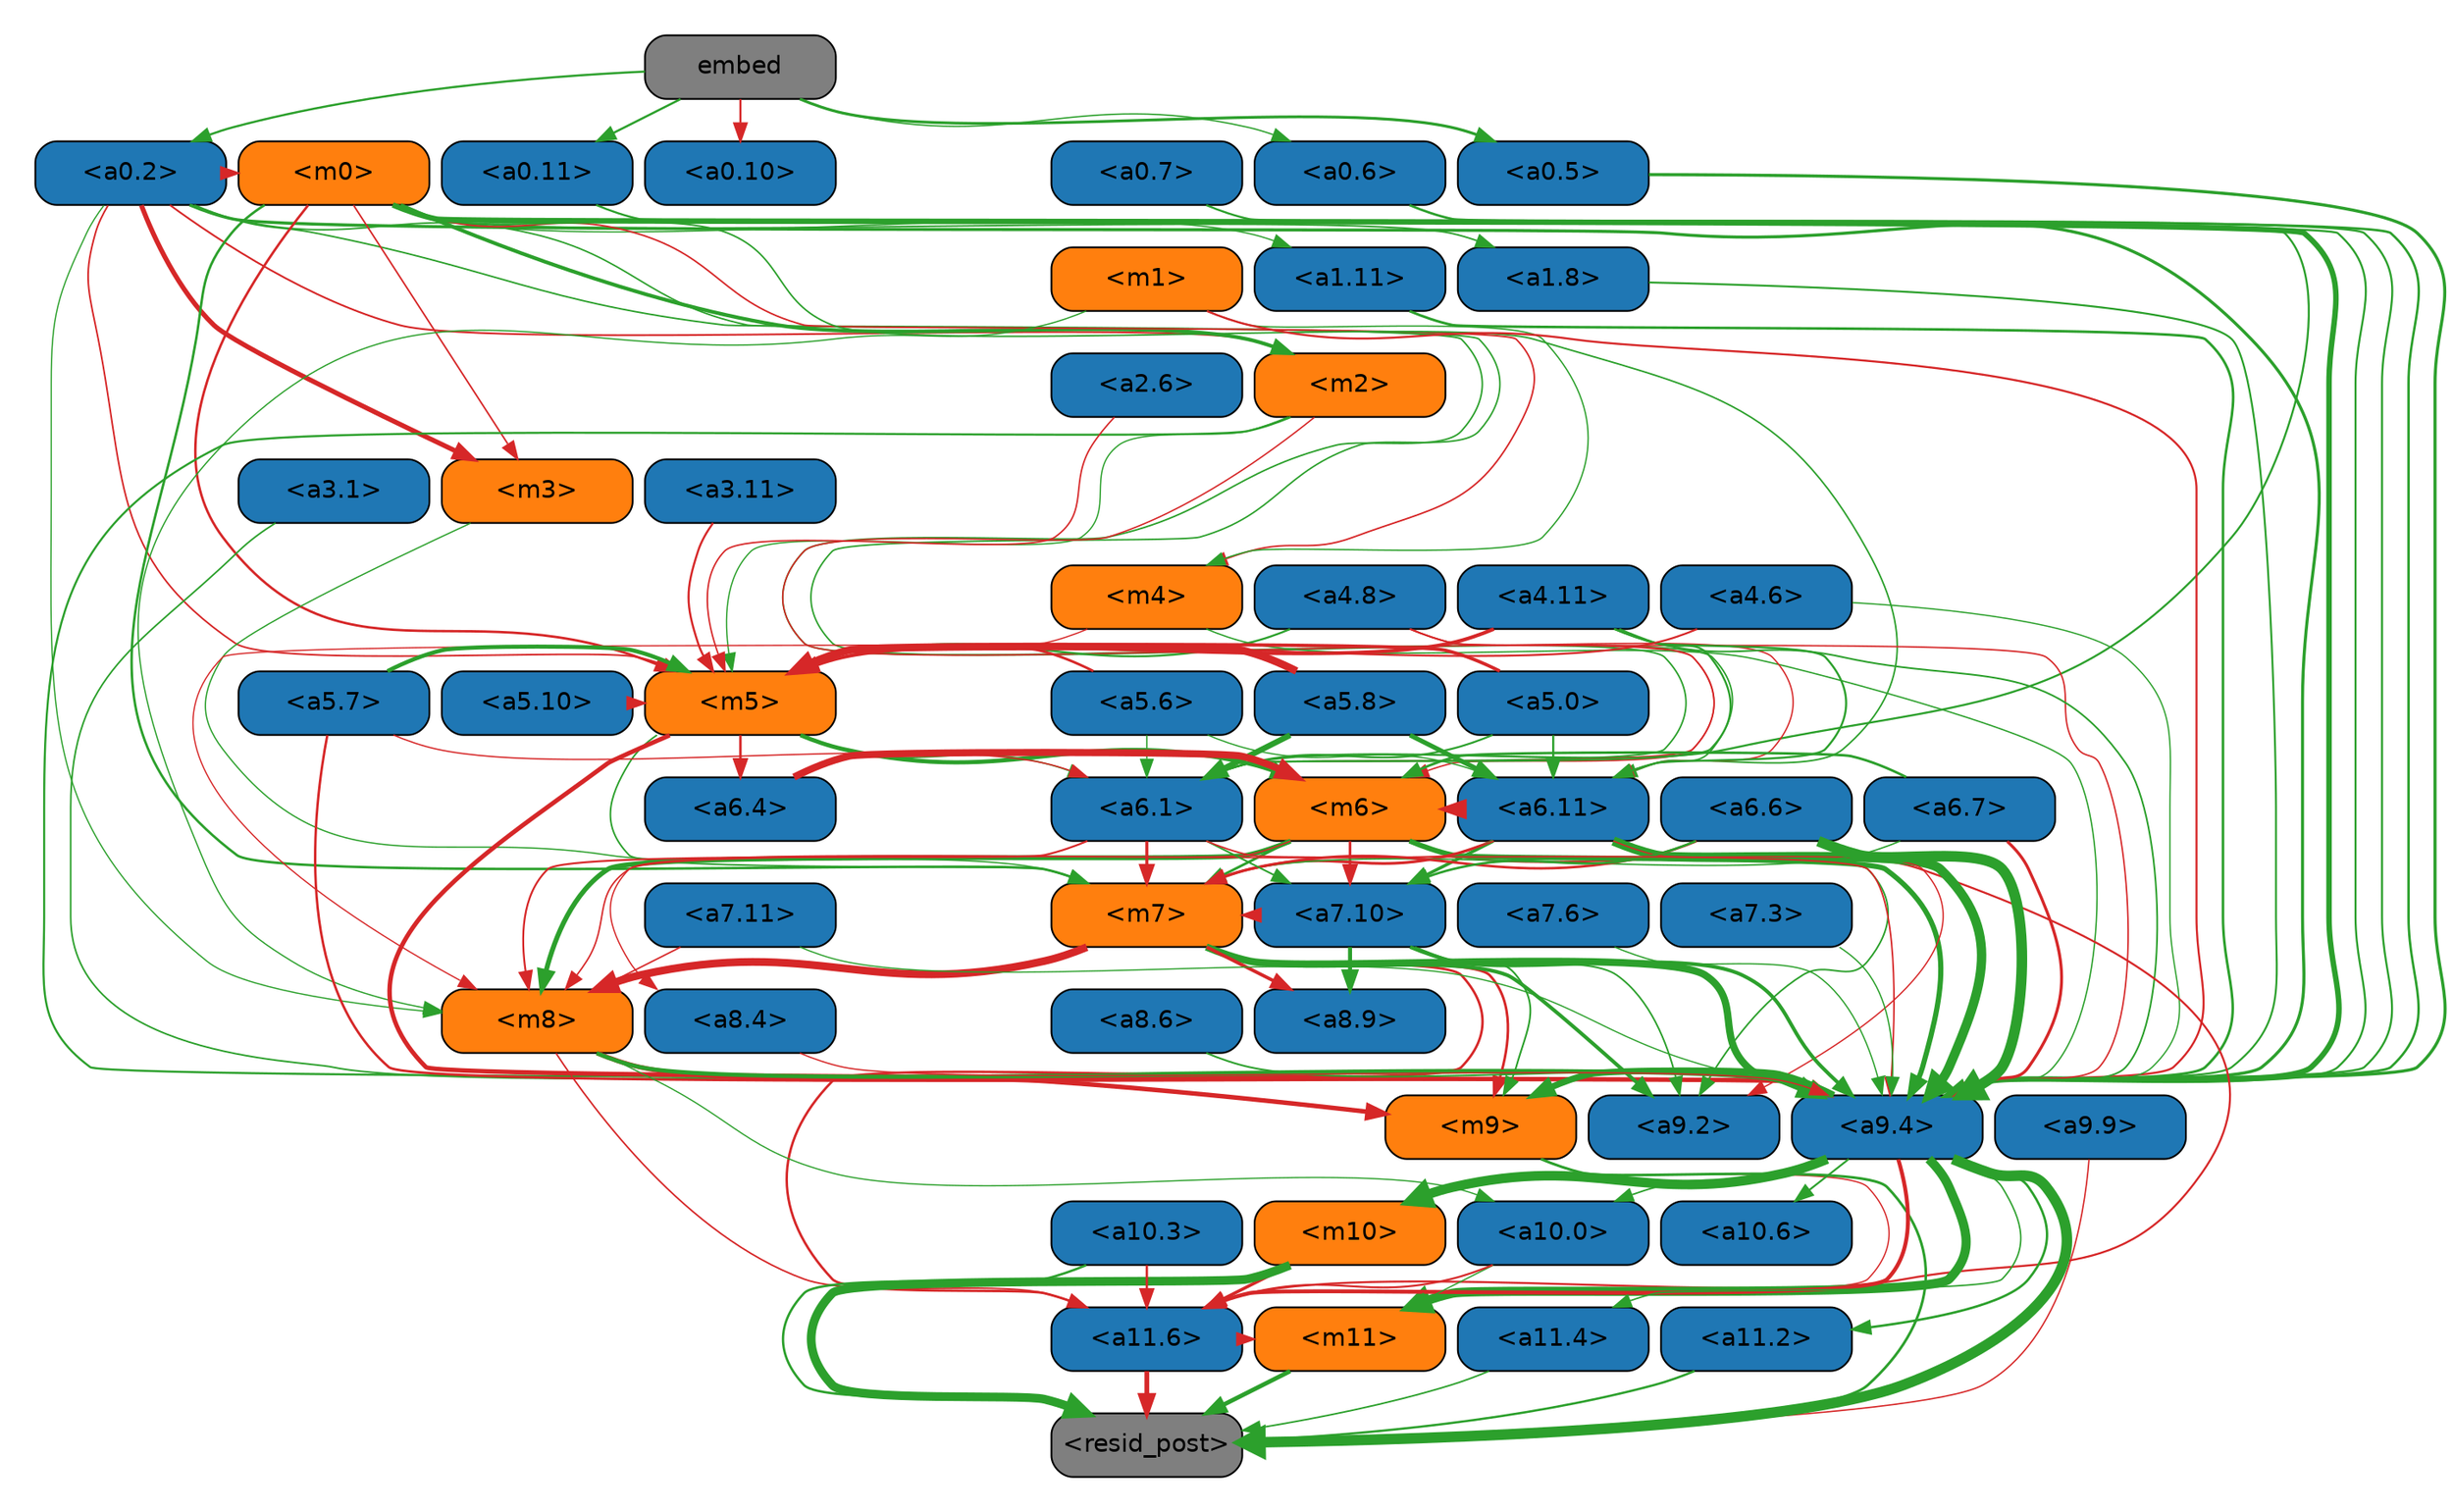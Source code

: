 strict digraph root {
	graph [compound=True,
		nodesep=0.1,
		ranksep=0.1
	];
	node [fixedsize=true,
		height=.5,
		width=1.5
	];
	subgraph cluster_11 {
		graph [color=invis,
			rank=same
		];
		"11_invis"	[style=invis];
		"<m11>"	[color=black,
			fillcolor="#ff7f0e",
			fontname=Helvetica,
			shape=box,
			style="filled, rounded"];
		"<a11.6>"	[color=black,
			fillcolor="#1f77b4",
			fontname=Helvetica,
			shape=box,
			style="filled, rounded"];
		"<a11.4>"	[color=black,
			fillcolor="#1f77b4",
			fontname=Helvetica,
			shape=box,
			style="filled, rounded"];
		"<a11.2>"	[color=black,
			fillcolor="#1f77b4",
			fontname=Helvetica,
			shape=box,
			style="filled, rounded"];
	}
	subgraph "cluster_-1" {
		graph [color=invis,
			rank=same
		];
		"-1_invis"	[style=invis];
		embed	[color=black,
			fillcolor="#7f7f7f",
			fontname=Helvetica,
			shape=box,
			style="filled, rounded"];
	}
	subgraph cluster_12 {
		graph [color=invis,
			rank=same
		];
		"12_invis"	[style=invis];
		"<resid_post>"	[color=black,
			fillcolor="#7f7f7f",
			fontname=Helvetica,
			shape=box,
			style="filled, rounded"];
	}
	subgraph cluster_0 {
		graph [color=invis,
			rank=same
		];
		"0_invis"	[style=invis];
		"<a0.2>"	[color=black,
			fillcolor="#1f77b4",
			fontname=Helvetica,
			shape=box,
			style="filled, rounded"];
		"<m0>"	[color=black,
			fillcolor="#ff7f0e",
			fontname=Helvetica,
			shape=box,
			style="filled, rounded"];
		"<a0.11>"	[color=black,
			fillcolor="#1f77b4",
			fontname=Helvetica,
			shape=box,
			style="filled, rounded"];
		"<a0.7>"	[color=black,
			fillcolor="#1f77b4",
			fontname=Helvetica,
			shape=box,
			style="filled, rounded"];
		"<a0.6>"	[color=black,
			fillcolor="#1f77b4",
			fontname=Helvetica,
			shape=box,
			style="filled, rounded"];
		"<a0.5>"	[color=black,
			fillcolor="#1f77b4",
			fontname=Helvetica,
			shape=box,
			style="filled, rounded"];
		"<a0.10>"	[color=black,
			fillcolor="#1f77b4",
			fontname=Helvetica,
			shape=box,
			style="filled, rounded"];
	}
	subgraph cluster_1 {
		graph [color=invis,
			rank=same
		];
		"1_invis"	[style=invis];
		"<m1>"	[color=black,
			fillcolor="#ff7f0e",
			fontname=Helvetica,
			shape=box,
			style="filled, rounded"];
		"<a1.11>"	[color=black,
			fillcolor="#1f77b4",
			fontname=Helvetica,
			shape=box,
			style="filled, rounded"];
		"<a1.8>"	[color=black,
			fillcolor="#1f77b4",
			fontname=Helvetica,
			shape=box,
			style="filled, rounded"];
	}
	subgraph cluster_2 {
		graph [color=invis,
			rank=same
		];
		"2_invis"	[style=invis];
		"<m2>"	[color=black,
			fillcolor="#ff7f0e",
			fontname=Helvetica,
			shape=box,
			style="filled, rounded"];
		"<a2.6>"	[color=black,
			fillcolor="#1f77b4",
			fontname=Helvetica,
			shape=box,
			style="filled, rounded"];
	}
	subgraph cluster_3 {
		graph [color=invis,
			rank=same
		];
		"3_invis"	[style=invis];
		"<a3.1>"	[color=black,
			fillcolor="#1f77b4",
			fontname=Helvetica,
			shape=box,
			style="filled, rounded"];
		"<m3>"	[color=black,
			fillcolor="#ff7f0e",
			fontname=Helvetica,
			shape=box,
			style="filled, rounded"];
		"<a3.11>"	[color=black,
			fillcolor="#1f77b4",
			fontname=Helvetica,
			shape=box,
			style="filled, rounded"];
	}
	subgraph cluster_4 {
		graph [color=invis,
			rank=same
		];
		"4_invis"	[style=invis];
		"<m4>"	[color=black,
			fillcolor="#ff7f0e",
			fontname=Helvetica,
			shape=box,
			style="filled, rounded"];
		"<a4.8>"	[color=black,
			fillcolor="#1f77b4",
			fontname=Helvetica,
			shape=box,
			style="filled, rounded"];
		"<a4.11>"	[color=black,
			fillcolor="#1f77b4",
			fontname=Helvetica,
			shape=box,
			style="filled, rounded"];
		"<a4.6>"	[color=black,
			fillcolor="#1f77b4",
			fontname=Helvetica,
			shape=box,
			style="filled, rounded"];
	}
	subgraph cluster_5 {
		graph [color=invis,
			rank=same
		];
		"5_invis"	[style=invis];
		"<m5>"	[color=black,
			fillcolor="#ff7f0e",
			fontname=Helvetica,
			shape=box,
			style="filled, rounded"];
		"<a5.7>"	[color=black,
			fillcolor="#1f77b4",
			fontname=Helvetica,
			shape=box,
			style="filled, rounded"];
		"<a5.8>"	[color=black,
			fillcolor="#1f77b4",
			fontname=Helvetica,
			shape=box,
			style="filled, rounded"];
		"<a5.6>"	[color=black,
			fillcolor="#1f77b4",
			fontname=Helvetica,
			shape=box,
			style="filled, rounded"];
		"<a5.0>"	[color=black,
			fillcolor="#1f77b4",
			fontname=Helvetica,
			shape=box,
			style="filled, rounded"];
		"<a5.10>"	[color=black,
			fillcolor="#1f77b4",
			fontname=Helvetica,
			shape=box,
			style="filled, rounded"];
	}
	subgraph cluster_6 {
		graph [color=invis,
			rank=same
		];
		"6_invis"	[style=invis];
		"<m6>"	[color=black,
			fillcolor="#ff7f0e",
			fontname=Helvetica,
			shape=box,
			style="filled, rounded"];
		"<a6.11>"	[color=black,
			fillcolor="#1f77b4",
			fontname=Helvetica,
			shape=box,
			style="filled, rounded"];
		"<a6.7>"	[color=black,
			fillcolor="#1f77b4",
			fontname=Helvetica,
			shape=box,
			style="filled, rounded"];
		"<a6.6>"	[color=black,
			fillcolor="#1f77b4",
			fontname=Helvetica,
			shape=box,
			style="filled, rounded"];
		"<a6.1>"	[color=black,
			fillcolor="#1f77b4",
			fontname=Helvetica,
			shape=box,
			style="filled, rounded"];
		"<a6.4>"	[color=black,
			fillcolor="#1f77b4",
			fontname=Helvetica,
			shape=box,
			style="filled, rounded"];
	}
	subgraph cluster_7 {
		graph [color=invis,
			rank=same
		];
		"7_invis"	[style=invis];
		"<m7>"	[color=black,
			fillcolor="#ff7f0e",
			fontname=Helvetica,
			shape=box,
			style="filled, rounded"];
		"<a7.10>"	[color=black,
			fillcolor="#1f77b4",
			fontname=Helvetica,
			shape=box,
			style="filled, rounded"];
		"<a7.11>"	[color=black,
			fillcolor="#1f77b4",
			fontname=Helvetica,
			shape=box,
			style="filled, rounded"];
		"<a7.6>"	[color=black,
			fillcolor="#1f77b4",
			fontname=Helvetica,
			shape=box,
			style="filled, rounded"];
		"<a7.3>"	[color=black,
			fillcolor="#1f77b4",
			fontname=Helvetica,
			shape=box,
			style="filled, rounded"];
	}
	subgraph cluster_9 {
		graph [color=invis,
			rank=same
		];
		"9_invis"	[style=invis];
		"<m9>"	[color=black,
			fillcolor="#ff7f0e",
			fontname=Helvetica,
			shape=box,
			style="filled, rounded"];
		"<a9.9>"	[color=black,
			fillcolor="#1f77b4",
			fontname=Helvetica,
			shape=box,
			style="filled, rounded"];
		"<a9.4>"	[color=black,
			fillcolor="#1f77b4",
			fontname=Helvetica,
			shape=box,
			style="filled, rounded"];
		"<a9.2>"	[color=black,
			fillcolor="#1f77b4",
			fontname=Helvetica,
			shape=box,
			style="filled, rounded"];
	}
	subgraph cluster_8 {
		graph [color=invis,
			rank=same
		];
		"8_invis"	[style=invis];
		"<m8>"	[color=black,
			fillcolor="#ff7f0e",
			fontname=Helvetica,
			shape=box,
			style="filled, rounded"];
		"<a8.6>"	[color=black,
			fillcolor="#1f77b4",
			fontname=Helvetica,
			shape=box,
			style="filled, rounded"];
		"<a8.4>"	[color=black,
			fillcolor="#1f77b4",
			fontname=Helvetica,
			shape=box,
			style="filled, rounded"];
		"<a8.9>"	[color=black,
			fillcolor="#1f77b4",
			fontname=Helvetica,
			shape=box,
			style="filled, rounded"];
	}
	subgraph cluster_10 {
		graph [color=invis,
			rank=same
		];
		"10_invis"	[style=invis];
		"<m10>"	[color=black,
			fillcolor="#ff7f0e",
			fontname=Helvetica,
			shape=box,
			style="filled, rounded"];
		"<a10.3>"	[color=black,
			fillcolor="#1f77b4",
			fontname=Helvetica,
			shape=box,
			style="filled, rounded"];
		"<a10.0>"	[color=black,
			fillcolor="#1f77b4",
			fontname=Helvetica,
			shape=box,
			style="filled, rounded"];
		"<a10.6>"	[color=black,
			fillcolor="#1f77b4",
			fontname=Helvetica,
			shape=box,
			style="filled, rounded"];
	}
	"-1_invis" -> "0_invis"	[style=invis,
		weight=1000];
	"11_invis" -> "12_invis"	[style=invis,
		weight=1000];
	"10_invis" -> "11_invis"	[style=invis,
		weight=1000];
	"9_invis" -> "10_invis"	[style=invis,
		weight=1000];
	"8_invis" -> "9_invis"	[style=invis,
		weight=1000];
	"7_invis" -> "8_invis"	[style=invis,
		weight=1000];
	"6_invis" -> "7_invis"	[style=invis,
		weight=1000];
	"5_invis" -> "6_invis"	[style=invis,
		weight=1000];
	"4_invis" -> "5_invis"	[style=invis,
		weight=1000];
	"3_invis" -> "4_invis"	[style=invis,
		weight=1000];
	"2_invis" -> "3_invis"	[style=invis,
		weight=1000];
	"1_invis" -> "2_invis"	[style=invis,
		weight=1000];
	"0_invis" -> "1_invis"	[style=invis,
		weight=1000];
	"<m11>" -> "<resid_post>"	[color="#2ca02c",
		minlen=0.5,
		penwidth=2.4657154083251953,
		weight=10];
	"<a11.6>" -> "<m11>"	[color="#d62728",
		minlen=0.5,
		penwidth=0.8872605264186859,
		weight=10];
	"<a11.6>" -> "<resid_post>"	[color="#d62728",
		minlen=0.5,
		penwidth=2.669189214706421,
		weight=10];
	"<a11.4>" -> "<resid_post>"	[color="#2ca02c",
		minlen=0.5,
		penwidth=0.9094986319541931,
		weight=10];
	"<a11.2>" -> "<resid_post>"	[color="#2ca02c",
		minlen=0.5,
		penwidth=1.2762093544006348,
		weight=10];
	"<m10>" -> "<resid_post>"	[color="#2ca02c",
		minlen=0.5,
		penwidth=4.9356300830841064,
		weight=10];
	"<m10>" -> "<a11.6>"	[color="#d62728",
		minlen=0.5,
		penwidth=1.7911435961723328,
		weight=10];
	"<a10.3>" -> "<resid_post>"	[color="#2ca02c",
		minlen=0.5,
		penwidth=1.3397465944290161,
		weight=10];
	"<a10.3>" -> "<a11.6>"	[color="#d62728",
		minlen=0.5,
		penwidth=1.3408055305480957,
		weight=10];
	"<m9>" -> "<resid_post>"	[color="#2ca02c",
		minlen=0.5,
		penwidth=1.4815382659435272,
		weight=10];
	"<m9>" -> "<a11.6>"	[color="#d62728",
		minlen=0.5,
		penwidth=0.7403481602668762,
		weight=10];
	"<a9.9>" -> "<resid_post>"	[color="#d62728",
		minlen=0.5,
		penwidth=0.7982424795627594,
		weight=10];
	"<a9.4>" -> "<m11>"	[color="#2ca02c",
		minlen=0.5,
		penwidth=5.19006872177124,
		weight=10];
	"<a9.4>" -> "<resid_post>"	[color="#2ca02c",
		minlen=0.5,
		penwidth=5.974977493286133,
		weight=10];
	"<a9.4>" -> "<a11.6>"	[color="#d62728",
		minlen=0.5,
		penwidth=2.2285176515579224,
		weight=10];
	"<a9.4>" -> "<a11.4>"	[color="#2ca02c",
		minlen=0.5,
		penwidth=0.8416788876056671,
		weight=10];
	"<a9.4>" -> "<a11.2>"	[color="#2ca02c",
		minlen=0.5,
		penwidth=1.3528031408786774,
		weight=10];
	"<a9.4>" -> "<m10>"	[color="#2ca02c",
		minlen=0.5,
		penwidth=5.427979588508606,
		weight=10];
	"<a9.4>" -> "<m9>"	[color="#2ca02c",
		minlen=0.5,
		penwidth=3.6224963665008545,
		weight=10];
	"<a9.4>" -> "<a10.0>"	[color="#2ca02c",
		minlen=0.5,
		penwidth=0.8886528611183167,
		weight=10];
	"<a9.4>" -> "<a10.6>"	[color="#2ca02c",
		minlen=0.5,
		penwidth=1.0784614384174347,
		weight=10];
	"<a10.0>" -> "<m11>"	[color="#2ca02c",
		minlen=0.5,
		penwidth=0.7289984375238419,
		weight=10];
	"<a10.0>" -> "<a11.6>"	[color="#d62728",
		minlen=0.5,
		penwidth=1.0786826312541962,
		weight=10];
	"<m8>" -> "<a11.6>"	[color="#d62728",
		minlen=0.5,
		penwidth=0.9000794291496277,
		weight=10];
	"<m8>" -> "<m9>"	[color="#d62728",
		minlen=0.5,
		penwidth=2.5765475034713745,
		weight=10];
	"<m8>" -> "<a9.4>"	[color="#2ca02c",
		minlen=0.5,
		penwidth=2.327587366104126,
		weight=10];
	"<m8>" -> "<a10.0>"	[color="#2ca02c",
		minlen=0.5,
		penwidth=0.7151175141334534,
		weight=10];
	"<m7>" -> "<a11.6>"	[color="#d62728",
		minlen=0.5,
		penwidth=1.38161301612854,
		weight=10];
	"<m7>" -> "<m9>"	[color="#d62728",
		minlen=0.5,
		penwidth=1.4426345229148865,
		weight=10];
	"<m7>" -> "<a9.4>"	[color="#2ca02c",
		minlen=0.5,
		penwidth=4.105435609817505,
		weight=10];
	"<m7>" -> "<m8>"	[color="#d62728",
		minlen=0.5,
		penwidth=4.379907131195068,
		weight=10];
	"<m7>" -> "<a9.2>"	[color="#2ca02c",
		minlen=0.5,
		penwidth=2.0803252458572388,
		weight=10];
	"<m7>" -> "<a8.9>"	[color="#d62728",
		minlen=0.5,
		penwidth=1.9258326888084412,
		weight=10];
	"<m6>" -> "<a11.6>"	[color="#d62728",
		minlen=0.5,
		penwidth=1.1332338452339172,
		weight=10];
	"<m6>" -> "<a9.4>"	[color="#2ca02c",
		minlen=0.5,
		penwidth=2.922995924949646,
		weight=10];
	"<m6>" -> "<m8>"	[color="#2ca02c",
		minlen=0.5,
		penwidth=2.768051505088806,
		weight=10];
	"<m6>" -> "<m7>"	[color="#2ca02c",
		minlen=0.5,
		penwidth=1.4502767622470856,
		weight=10];
	"<m6>" -> "<a7.10>"	[color="#d62728",
		minlen=0.5,
		penwidth=1.472295105457306,
		weight=10];
	"<m6>" -> "<a9.2>"	[color="#2ca02c",
		minlen=0.5,
		penwidth=0.9362795054912567,
		weight=10];
	"<m6>" -> "<a8.4>"	[color="#d62728",
		minlen=0.5,
		penwidth=0.7446891367435455,
		weight=10];
	"<a7.10>" -> "<m9>"	[color="#2ca02c",
		minlen=0.5,
		penwidth=1.0031622648239136,
		weight=10];
	"<a7.10>" -> "<a9.4>"	[color="#2ca02c",
		minlen=0.5,
		penwidth=2.0676544904708862,
		weight=10];
	"<a7.10>" -> "<m7>"	[color="#d62728",
		minlen=0.5,
		penwidth=1.3280998170375824,
		weight=10];
	"<a7.10>" -> "<a9.2>"	[color="#2ca02c",
		minlen=0.5,
		penwidth=0.9378713965415955,
		weight=10];
	"<a7.10>" -> "<a8.9>"	[color="#2ca02c",
		minlen=0.5,
		penwidth=2.270555019378662,
		weight=10];
	"<a8.6>" -> "<a9.4>"	[color="#2ca02c",
		minlen=0.5,
		penwidth=1.0026322603225708,
		weight=10];
	"<a8.4>" -> "<a9.4>"	[color="#d62728",
		minlen=0.5,
		penwidth=0.7541021704673767,
		weight=10];
	"<a7.11>" -> "<a9.4>"	[color="#2ca02c",
		minlen=0.5,
		penwidth=0.7137392610311508,
		weight=10];
	"<a7.11>" -> "<m8>"	[color="#d62728",
		minlen=0.5,
		penwidth=0.859987199306488,
		weight=10];
	"<a7.6>" -> "<a9.4>"	[color="#2ca02c",
		minlen=0.5,
		penwidth=0.7486399412155151,
		weight=10];
	"<a7.3>" -> "<a9.4>"	[color="#2ca02c",
		minlen=0.5,
		penwidth=0.7579023241996765,
		weight=10];
	"<a6.11>" -> "<a9.4>"	[color="#2ca02c",
		minlen=0.5,
		penwidth=5.294250726699829,
		weight=10];
	"<a6.11>" -> "<m8>"	[color="#d62728",
		minlen=0.5,
		penwidth=0.8561477065086365,
		weight=10];
	"<a6.11>" -> "<m7>"	[color="#d62728",
		minlen=0.5,
		penwidth=1.5669609904289246,
		weight=10];
	"<a6.11>" -> "<m6>"	[color="#d62728",
		minlen=0.5,
		penwidth=3.377638578414917,
		weight=10];
	"<a6.11>" -> "<a7.10>"	[color="#2ca02c",
		minlen=0.5,
		penwidth=1.8034459948539734,
		weight=10];
	"<a6.11>" -> "<a9.2>"	[color="#d62728",
		minlen=0.5,
		penwidth=0.7515732944011688,
		weight=10];
	"<a6.7>" -> "<a9.4>"	[color="#d62728",
		minlen=0.5,
		penwidth=1.6733967661857605,
		weight=10];
	"<a6.7>" -> "<m7>"	[color="#2ca02c",
		minlen=0.5,
		penwidth=0.8112019300460815,
		weight=10];
	"<a6.7>" -> "<m6>"	[color="#2ca02c",
		minlen=0.5,
		penwidth=1.4279447793960571,
		weight=10];
	"<a6.6>" -> "<a9.4>"	[color="#2ca02c",
		minlen=0.5,
		penwidth=5.99730920791626,
		weight=10];
	"<a6.6>" -> "<m7>"	[color="#d62728",
		minlen=0.5,
		penwidth=1.3841256201267242,
		weight=10];
	"<a6.6>" -> "<a7.10>"	[color="#2ca02c",
		minlen=0.5,
		penwidth=1.3210930824279785,
		weight=10];
	"<a6.1>" -> "<a9.4>"	[color="#d62728",
		minlen=0.5,
		penwidth=0.8883501291275024,
		weight=10];
	"<a6.1>" -> "<m8>"	[color="#d62728",
		minlen=0.5,
		penwidth=1.0739523768424988,
		weight=10];
	"<a6.1>" -> "<m7>"	[color="#d62728",
		minlen=0.5,
		penwidth=1.7011488676071167,
		weight=10];
	"<a6.1>" -> "<a7.10>"	[color="#2ca02c",
		minlen=0.5,
		penwidth=0.9824041128158569,
		weight=10];
	"<m5>" -> "<a9.4>"	[color="#d62728",
		minlen=0.5,
		penwidth=2.526562750339508,
		weight=10];
	"<m5>" -> "<m7>"	[color="#2ca02c",
		minlen=0.5,
		penwidth=0.9236525595188141,
		weight=10];
	"<m5>" -> "<m6>"	[color="#2ca02c",
		minlen=0.5,
		penwidth=2.3677793741226196,
		weight=10];
	"<m5>" -> "<a6.1>"	[color="#2ca02c",
		minlen=0.5,
		penwidth=0.7856197357177734,
		weight=10];
	"<m5>" -> "<a6.4>"	[color="#d62728",
		minlen=0.5,
		penwidth=1.429445207118988,
		weight=10];
	"<a5.7>" -> "<a9.4>"	[color="#d62728",
		minlen=0.5,
		penwidth=1.3909940421581268,
		weight=10];
	"<a5.7>" -> "<a6.1>"	[color="#d62728",
		minlen=0.5,
		penwidth=0.7621248364448547,
		weight=10];
	"<a5.7>" -> "<m5>"	[color="#2ca02c",
		minlen=0.5,
		penwidth=2.299991011619568,
		weight=10];
	"<m4>" -> "<a9.4>"	[color="#2ca02c",
		minlen=0.5,
		penwidth=0.7863441109657288,
		weight=10];
	"<m4>" -> "<m8>"	[color="#d62728",
		minlen=0.5,
		penwidth=0.7198992669582367,
		weight=10];
	"<a4.8>" -> "<a9.4>"	[color="#d62728",
		minlen=0.5,
		penwidth=0.8405228555202484,
		weight=10];
	"<a4.8>" -> "<a6.11>"	[color="#d62728",
		minlen=0.5,
		penwidth=0.7806009650230408,
		weight=10];
	"<a4.8>" -> "<a6.1>"	[color="#d62728",
		minlen=0.5,
		penwidth=0.8048645853996277,
		weight=10];
	"<a4.8>" -> "<m5>"	[color="#2ca02c",
		minlen=0.5,
		penwidth=1.1284891963005066,
		weight=10];
	"<a3.1>" -> "<a9.4>"	[color="#2ca02c",
		minlen=0.5,
		penwidth=0.9255815148353577,
		weight=10];
	"<m2>" -> "<a9.4>"	[color="#2ca02c",
		minlen=0.5,
		penwidth=1.1803645491600037,
		weight=10];
	"<m2>" -> "<m6>"	[color="#d62728",
		minlen=0.5,
		penwidth=0.8062863349914551,
		weight=10];
	"<m2>" -> "<m5>"	[color="#2ca02c",
		minlen=0.5,
		penwidth=0.7396723330020905,
		weight=10];
	"<m1>" -> "<a9.4>"	[color="#d62728",
		minlen=0.5,
		penwidth=1.1503819227218628,
		weight=10];
	"<m1>" -> "<m8>"	[color="#2ca02c",
		minlen=0.5,
		penwidth=0.7381377965211868,
		weight=10];
	"<m1>" -> "<m4>"	[color="#2ca02c",
		minlen=0.5,
		penwidth=0.7728779017925262,
		weight=10];
	"<a1.11>" -> "<a9.4>"	[color="#2ca02c",
		minlen=0.5,
		penwidth=1.4543786644935608,
		weight=10];
	"<a1.8>" -> "<a9.4>"	[color="#2ca02c",
		minlen=0.5,
		penwidth=1.0863980948925018,
		weight=10];
	"<a0.2>" -> "<a9.4>"	[color="#2ca02c",
		minlen=0.5,
		penwidth=1.7308031916618347,
		weight=10];
	"<a0.2>" -> "<m8>"	[color="#2ca02c",
		minlen=0.5,
		penwidth=0.724090576171875,
		weight=10];
	"<a0.2>" -> "<a6.11>"	[color="#2ca02c",
		minlen=0.5,
		penwidth=0.8745061755180359,
		weight=10];
	"<a0.2>" -> "<a6.1>"	[color="#2ca02c",
		minlen=0.5,
		penwidth=0.8974603414535522,
		weight=10];
	"<a0.2>" -> "<m5>"	[color="#d62728",
		minlen=0.5,
		penwidth=0.9359065890312195,
		weight=10];
	"<a0.2>" -> "<m2>"	[color="#d62728",
		minlen=0.5,
		penwidth=1.0204672515392303,
		weight=10];
	"<a0.2>" -> "<m0>"	[color="#d62728",
		minlen=0.5,
		penwidth=0.9448629319667816,
		weight=10];
	"<a0.2>" -> "<m3>"	[color="#d62728",
		minlen=0.5,
		penwidth=2.729596495628357,
		weight=10];
	"<a4.11>" -> "<a9.4>"	[color="#2ca02c",
		minlen=0.5,
		penwidth=0.9698388576507568,
		weight=10];
	"<a4.11>" -> "<a6.11>"	[color="#2ca02c",
		minlen=0.5,
		penwidth=1.1702646017074585,
		weight=10];
	"<a4.11>" -> "<a6.1>"	[color="#2ca02c",
		minlen=0.5,
		penwidth=1.1138388812541962,
		weight=10];
	"<a4.11>" -> "<m5>"	[color="#d62728",
		minlen=0.5,
		penwidth=2.036179840564728,
		weight=10];
	"<a4.6>" -> "<a9.4>"	[color="#2ca02c",
		minlen=0.5,
		penwidth=0.7450562864542007,
		weight=10];
	"<a4.6>" -> "<m5>"	[color="#d62728",
		minlen=0.5,
		penwidth=1.087313175201416,
		weight=10];
	"<m0>" -> "<a9.4>"	[color="#2ca02c",
		minlen=0.5,
		penwidth=3.112734317779541,
		weight=10];
	"<m0>" -> "<m7>"	[color="#2ca02c",
		minlen=0.5,
		penwidth=1.397258698940277,
		weight=10];
	"<m0>" -> "<a6.11>"	[color="#2ca02c",
		minlen=0.5,
		penwidth=0.8974989652633667,
		weight=10];
	"<m0>" -> "<a6.1>"	[color="#2ca02c",
		minlen=0.5,
		penwidth=1.1409139037132263,
		weight=10];
	"<m0>" -> "<m5>"	[color="#d62728",
		minlen=0.5,
		penwidth=1.3866855204105377,
		weight=10];
	"<m0>" -> "<m4>"	[color="#d62728",
		minlen=0.5,
		penwidth=0.9012069404125214,
		weight=10];
	"<m0>" -> "<m2>"	[color="#2ca02c",
		minlen=0.5,
		penwidth=2.0976768136024475,
		weight=10];
	"<m0>" -> "<a1.11>"	[color="#2ca02c",
		minlen=0.5,
		penwidth=0.7356032431125641,
		weight=10];
	"<m0>" -> "<a1.8>"	[color="#2ca02c",
		minlen=0.5,
		penwidth=0.8998174667358398,
		weight=10];
	"<m0>" -> "<m3>"	[color="#d62728",
		minlen=0.5,
		penwidth=0.9082539975643158,
		weight=10];
	"<a0.11>" -> "<a9.4>"	[color="#2ca02c",
		minlen=0.5,
		penwidth=1.1406354904174805,
		weight=10];
	"<a0.7>" -> "<a9.4>"	[color="#2ca02c",
		minlen=0.5,
		penwidth=1.1440792679786682,
		weight=10];
	"<a0.6>" -> "<a9.4>"	[color="#2ca02c",
		minlen=0.5,
		penwidth=1.3514184951782227,
		weight=10];
	"<a0.5>" -> "<a9.4>"	[color="#2ca02c",
		minlen=0.5,
		penwidth=1.7386053800582886,
		weight=10];
	"<m3>" -> "<m7>"	[color="#2ca02c",
		minlen=0.5,
		penwidth=0.7498811781406403,
		weight=10];
	"<a6.4>" -> "<m6>"	[color="#d62728",
		minlen=0.5,
		penwidth=4.017590761184692,
		weight=10];
	"<a5.8>" -> "<a6.11>"	[color="#2ca02c",
		minlen=0.5,
		penwidth=2.6209309101104736,
		weight=10];
	"<a5.8>" -> "<a6.1>"	[color="#2ca02c",
		minlen=0.5,
		penwidth=3.244708299636841,
		weight=10];
	"<a5.8>" -> "<m5>"	[color="#d62728",
		minlen=0.5,
		penwidth=4.338861107826233,
		weight=10];
	"<a5.6>" -> "<a6.11>"	[color="#2ca02c",
		minlen=0.5,
		penwidth=0.7308543473482132,
		weight=10];
	"<a5.6>" -> "<a6.1>"	[color="#2ca02c",
		minlen=0.5,
		penwidth=0.7656402289867401,
		weight=10];
	"<a5.6>" -> "<m5>"	[color="#d62728",
		minlen=0.5,
		penwidth=1.442212074995041,
		weight=10];
	"<a5.0>" -> "<a6.11>"	[color="#2ca02c",
		minlen=0.5,
		penwidth=1.1956290006637573,
		weight=10];
	"<a5.0>" -> "<a6.1>"	[color="#2ca02c",
		minlen=0.5,
		penwidth=1.0849078595638275,
		weight=10];
	"<a5.0>" -> "<m5>"	[color="#d62728",
		minlen=0.5,
		penwidth=1.9040334820747375,
		weight=10];
	"<a5.10>" -> "<m5>"	[color="#d62728",
		minlen=0.5,
		penwidth=1.0446167886257172,
		weight=10];
	"<a3.11>" -> "<m5>"	[color="#d62728",
		minlen=0.5,
		penwidth=1.188174068927765,
		weight=10];
	"<a2.6>" -> "<m5>"	[color="#d62728",
		minlen=0.5,
		penwidth=0.8588789105415344,
		weight=10];
	embed -> "<a0.2>"	[color="#2ca02c",
		minlen=0.5,
		penwidth=1.2191458940505981,
		weight=10];
	embed -> "<a0.11>"	[color="#2ca02c",
		minlen=0.5,
		penwidth=1.2375230491161346,
		weight=10];
	embed -> "<a0.6>"	[color="#2ca02c",
		minlen=0.5,
		penwidth=0.7775658667087555,
		weight=10];
	embed -> "<a0.5>"	[color="#2ca02c",
		minlen=0.5,
		penwidth=1.5992147326469421,
		weight=10];
	embed -> "<a0.10>"	[color="#d62728",
		minlen=0.5,
		penwidth=1.1788244247436523,
		weight=10];
}
